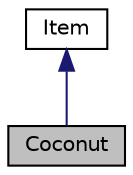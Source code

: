 digraph "Coconut"
{
 // LATEX_PDF_SIZE
  edge [fontname="Helvetica",fontsize="10",labelfontname="Helvetica",labelfontsize="10"];
  node [fontname="Helvetica",fontsize="10",shape=record];
  Node1 [label="Coconut",height=0.2,width=0.4,color="black", fillcolor="grey75", style="filled", fontcolor="black",tooltip="Κλάση αντικειμένου Coconut   Χρησιμοποιείται για τα συμβολίσει Καρύδα"];
  Node2 -> Node1 [dir="back",color="midnightblue",fontsize="10",style="solid"];
  Node2 [label="Item",height=0.2,width=0.4,color="black", fillcolor="white", style="filled",URL="$class_item.html",tooltip="Κλάση που χρησιμοποιείται για το κάθε αντικείμενο του παιχνιδιού."];
}
